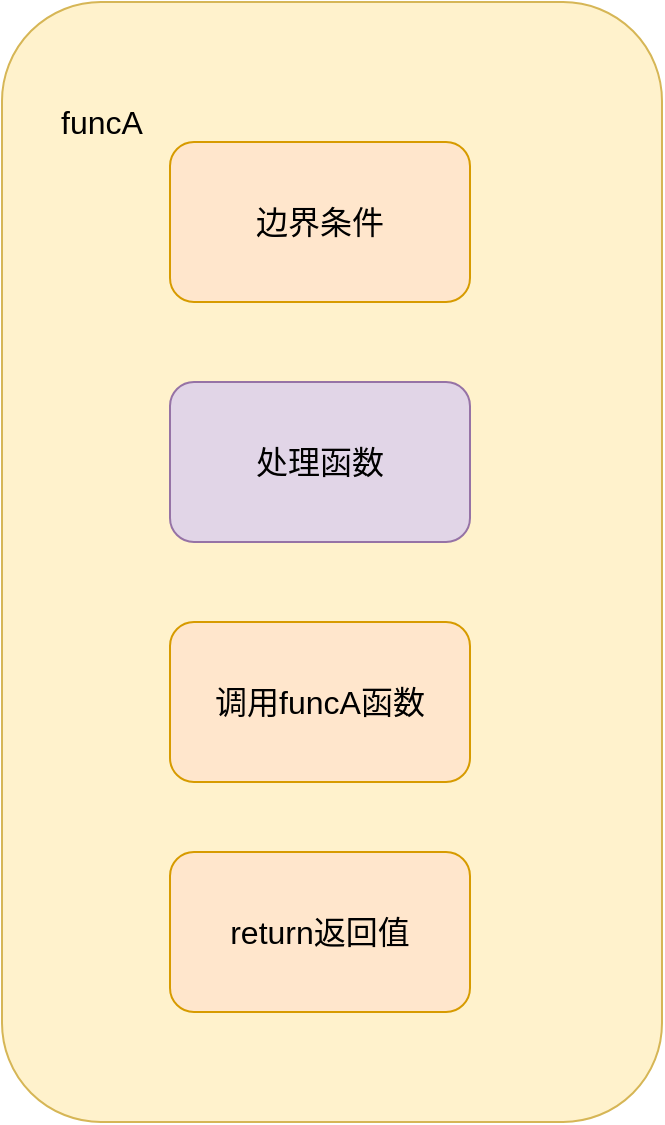 <mxfile version="14.5.1" type="github">
  <diagram id="rWiFdlvQQQaDLF6TGigb" name="第 1 页">
    <mxGraphModel dx="870" dy="595" grid="1" gridSize="10" guides="1" tooltips="1" connect="1" arrows="1" fold="1" page="1" pageScale="1" pageWidth="827" pageHeight="1169" math="0" shadow="0">
      <root>
        <mxCell id="0" />
        <mxCell id="1" parent="0" />
        <mxCell id="T0KN-zXHJp2ZT1nz6t0y-4" value="" style="group" vertex="1" connectable="0" parent="1">
          <mxGeometry x="180" y="80" width="330" height="560" as="geometry" />
        </mxCell>
        <mxCell id="T0KN-zXHJp2ZT1nz6t0y-2" value="" style="rounded=1;whiteSpace=wrap;html=1;fillColor=#fff2cc;strokeColor=#d6b656;" vertex="1" parent="T0KN-zXHJp2ZT1nz6t0y-4">
          <mxGeometry width="330" height="560" as="geometry" />
        </mxCell>
        <mxCell id="T0KN-zXHJp2ZT1nz6t0y-3" value="&lt;font style=&quot;font-size: 16px&quot;&gt;funcA&lt;/font&gt;" style="text;html=1;strokeColor=none;fillColor=none;align=center;verticalAlign=middle;whiteSpace=wrap;rounded=0;" vertex="1" parent="T0KN-zXHJp2ZT1nz6t0y-4">
          <mxGeometry x="30" y="50" width="40" height="20" as="geometry" />
        </mxCell>
        <mxCell id="T0KN-zXHJp2ZT1nz6t0y-5" value="&lt;font style=&quot;font-size: 16px&quot;&gt;边界条件&lt;/font&gt;" style="rounded=1;whiteSpace=wrap;html=1;fillColor=#ffe6cc;strokeColor=#d79b00;" vertex="1" parent="T0KN-zXHJp2ZT1nz6t0y-4">
          <mxGeometry x="84" y="70" width="150" height="80" as="geometry" />
        </mxCell>
        <mxCell id="T0KN-zXHJp2ZT1nz6t0y-6" value="&lt;font style=&quot;font-size: 16px&quot;&gt;处理函数&lt;/font&gt;" style="rounded=1;whiteSpace=wrap;html=1;fillColor=#e1d5e7;strokeColor=#9673a6;" vertex="1" parent="T0KN-zXHJp2ZT1nz6t0y-4">
          <mxGeometry x="84" y="190" width="150" height="80" as="geometry" />
        </mxCell>
        <mxCell id="T0KN-zXHJp2ZT1nz6t0y-7" value="&lt;font style=&quot;font-size: 16px&quot;&gt;调用funcA函数&lt;/font&gt;" style="rounded=1;whiteSpace=wrap;html=1;fillColor=#ffe6cc;strokeColor=#d79b00;" vertex="1" parent="T0KN-zXHJp2ZT1nz6t0y-4">
          <mxGeometry x="84" y="310" width="150" height="80" as="geometry" />
        </mxCell>
        <mxCell id="T0KN-zXHJp2ZT1nz6t0y-8" value="&lt;span style=&quot;font-size: 16px&quot;&gt;return返回值&lt;/span&gt;" style="rounded=1;whiteSpace=wrap;html=1;fillColor=#ffe6cc;strokeColor=#d79b00;" vertex="1" parent="T0KN-zXHJp2ZT1nz6t0y-4">
          <mxGeometry x="84" y="425" width="150" height="80" as="geometry" />
        </mxCell>
      </root>
    </mxGraphModel>
  </diagram>
</mxfile>
